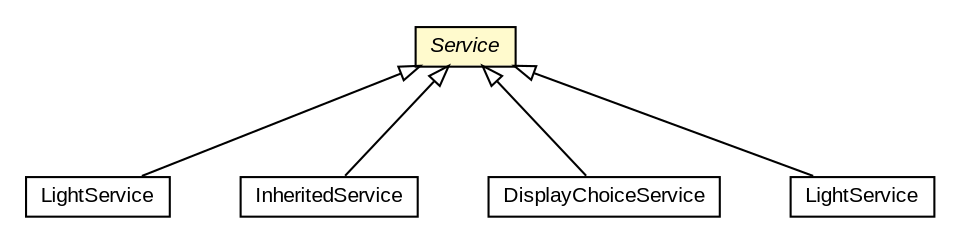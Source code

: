 #!/usr/local/bin/dot
#
# Class diagram 
# Generated by UMLGraph version 5.3 (http://www.umlgraph.org/)
#

digraph G {
	edge [fontname="arial",fontsize=10,labelfontname="arial",labelfontsize=10];
	node [fontname="arial",fontsize=10,shape=plaintext];
	nodesep=0.25;
	ranksep=0.5;
	// context.arch.intelligibility.apps.helloroom.LightService
	c55593 [label=<<table title="context.arch.intelligibility.apps.helloroom.LightService" border="0" cellborder="1" cellspacing="0" cellpadding="2" port="p" href="../intelligibility/apps/helloroom/LightService.html">
		<tr><td><table border="0" cellspacing="0" cellpadding="1">
<tr><td align="center" balign="center"> LightService </td></tr>
		</table></td></tr>
		</table>>, fontname="arial", fontcolor="black", fontsize=10.0];
	// context.arch.service.Service
	c55636 [label=<<table title="context.arch.service.Service" border="0" cellborder="1" cellspacing="0" cellpadding="2" port="p" bgcolor="lemonChiffon" href="./Service.html">
		<tr><td><table border="0" cellspacing="0" cellpadding="1">
<tr><td align="center" balign="center"><font face="arial italic"> Service </font></td></tr>
		</table></td></tr>
		</table>>, fontname="arial", fontcolor="black", fontsize=10.0];
	// context.arch.service.InheritedService
	c55637 [label=<<table title="context.arch.service.InheritedService" border="0" cellborder="1" cellspacing="0" cellpadding="2" port="p" href="./InheritedService.html">
		<tr><td><table border="0" cellspacing="0" cellpadding="1">
<tr><td align="center" balign="center"> InheritedService </td></tr>
		</table></td></tr>
		</table>>, fontname="arial", fontcolor="black", fontsize=10.0];
	// context.arch.service.DisplayChoiceService
	c55638 [label=<<table title="context.arch.service.DisplayChoiceService" border="0" cellborder="1" cellspacing="0" cellpadding="2" port="p" href="./DisplayChoiceService.html">
		<tr><td><table border="0" cellspacing="0" cellpadding="1">
<tr><td align="center" balign="center"> DisplayChoiceService </td></tr>
		</table></td></tr>
		</table>>, fontname="arial", fontcolor="black", fontsize=10.0];
	// context.arch.intelligibility.apps.roomlight.LightService
	c55852 [label=<<table title="context.arch.intelligibility.apps.roomlight.LightService" border="0" cellborder="1" cellspacing="0" cellpadding="2" port="p" href="../intelligibility/apps/roomlight/LightService.html">
		<tr><td><table border="0" cellspacing="0" cellpadding="1">
<tr><td align="center" balign="center"> LightService </td></tr>
		</table></td></tr>
		</table>>, fontname="arial", fontcolor="black", fontsize=10.0];
	//context.arch.intelligibility.apps.helloroom.LightService extends context.arch.service.Service
	c55636:p -> c55593:p [dir=back,arrowtail=empty];
	//context.arch.service.InheritedService extends context.arch.service.Service
	c55636:p -> c55637:p [dir=back,arrowtail=empty];
	//context.arch.service.DisplayChoiceService extends context.arch.service.Service
	c55636:p -> c55638:p [dir=back,arrowtail=empty];
	//context.arch.intelligibility.apps.roomlight.LightService extends context.arch.service.Service
	c55636:p -> c55852:p [dir=back,arrowtail=empty];
}

